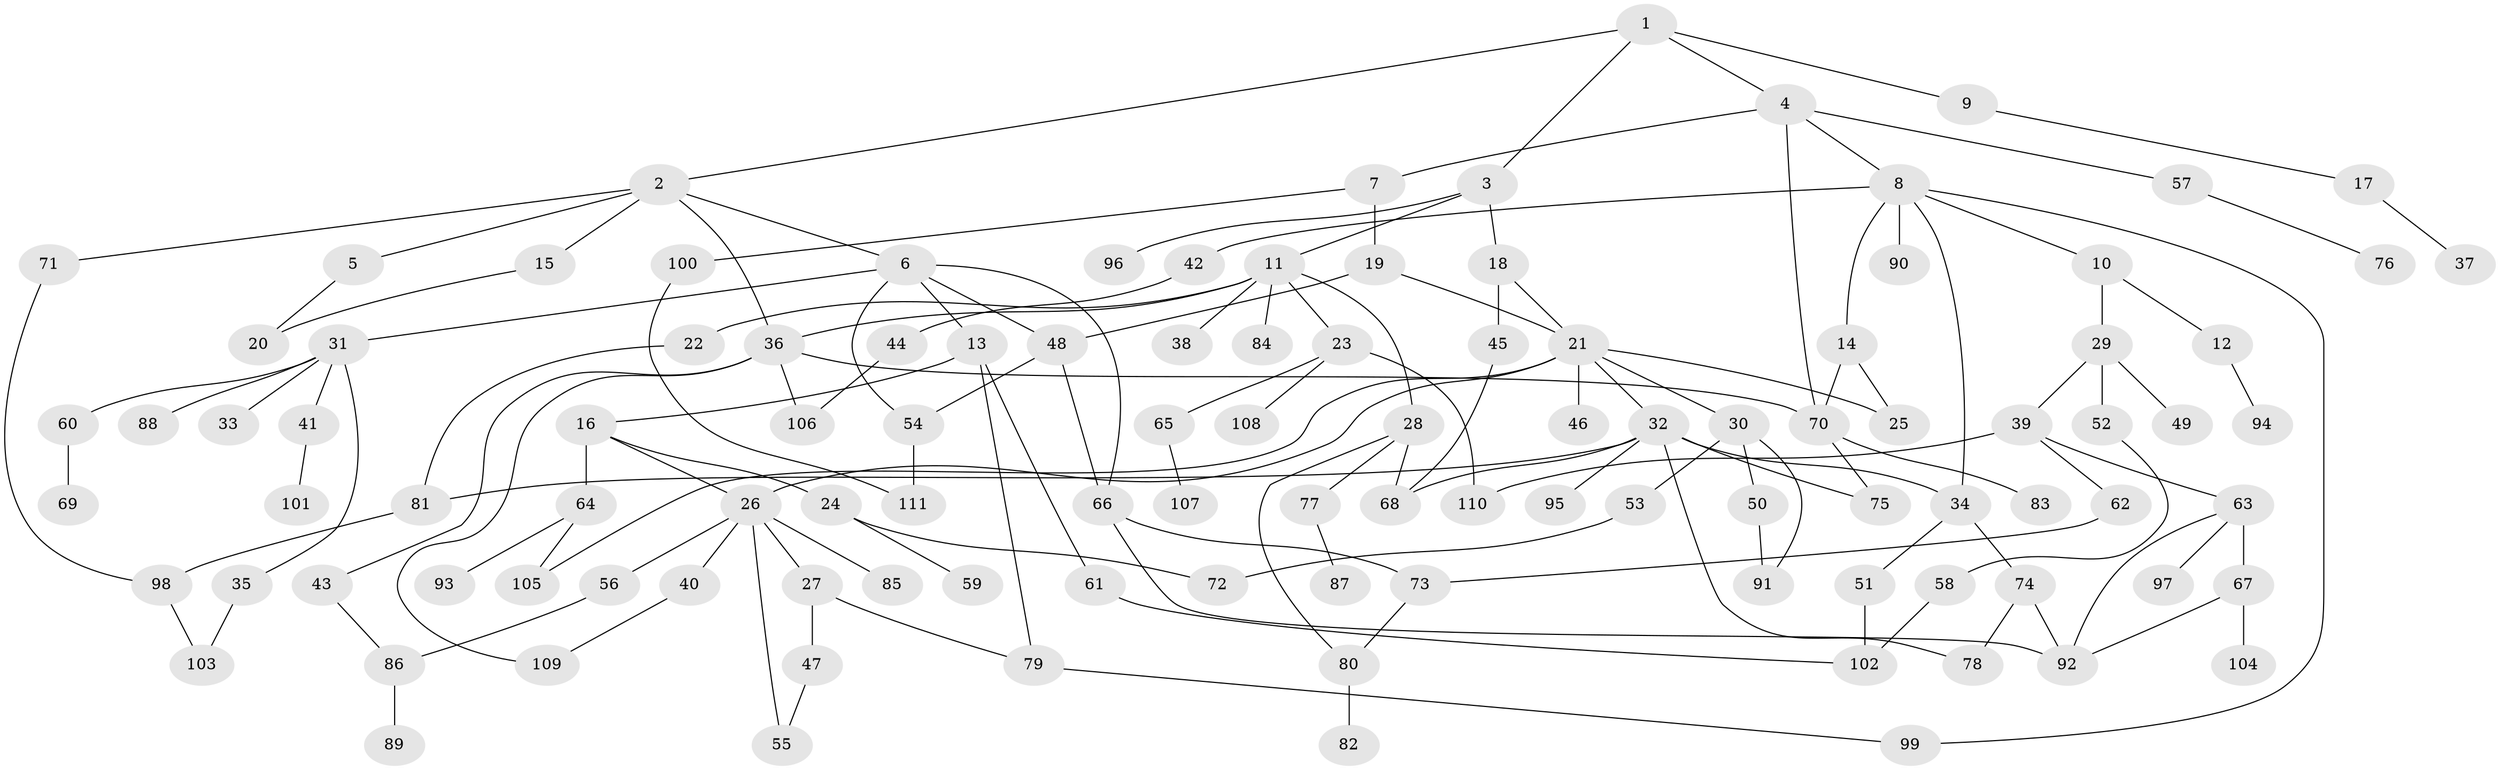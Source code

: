 // coarse degree distribution, {2: 0.32727272727272727, 1: 0.4, 5: 0.03636363636363636, 3: 0.05454545454545454, 4: 0.05454545454545454, 7: 0.03636363636363636, 9: 0.01818181818181818, 6: 0.01818181818181818, 8: 0.05454545454545454}
// Generated by graph-tools (version 1.1) at 2025/46/03/04/25 21:46:07]
// undirected, 111 vertices, 146 edges
graph export_dot {
graph [start="1"]
  node [color=gray90,style=filled];
  1;
  2;
  3;
  4;
  5;
  6;
  7;
  8;
  9;
  10;
  11;
  12;
  13;
  14;
  15;
  16;
  17;
  18;
  19;
  20;
  21;
  22;
  23;
  24;
  25;
  26;
  27;
  28;
  29;
  30;
  31;
  32;
  33;
  34;
  35;
  36;
  37;
  38;
  39;
  40;
  41;
  42;
  43;
  44;
  45;
  46;
  47;
  48;
  49;
  50;
  51;
  52;
  53;
  54;
  55;
  56;
  57;
  58;
  59;
  60;
  61;
  62;
  63;
  64;
  65;
  66;
  67;
  68;
  69;
  70;
  71;
  72;
  73;
  74;
  75;
  76;
  77;
  78;
  79;
  80;
  81;
  82;
  83;
  84;
  85;
  86;
  87;
  88;
  89;
  90;
  91;
  92;
  93;
  94;
  95;
  96;
  97;
  98;
  99;
  100;
  101;
  102;
  103;
  104;
  105;
  106;
  107;
  108;
  109;
  110;
  111;
  1 -- 2;
  1 -- 3;
  1 -- 4;
  1 -- 9;
  2 -- 5;
  2 -- 6;
  2 -- 15;
  2 -- 36;
  2 -- 71;
  3 -- 11;
  3 -- 18;
  3 -- 96;
  4 -- 7;
  4 -- 8;
  4 -- 57;
  4 -- 70;
  5 -- 20;
  6 -- 13;
  6 -- 31;
  6 -- 48;
  6 -- 54;
  6 -- 66;
  7 -- 19;
  7 -- 100;
  8 -- 10;
  8 -- 14;
  8 -- 42;
  8 -- 90;
  8 -- 99;
  8 -- 34;
  9 -- 17;
  10 -- 12;
  10 -- 29;
  11 -- 22;
  11 -- 23;
  11 -- 28;
  11 -- 38;
  11 -- 84;
  11 -- 36;
  12 -- 94;
  13 -- 16;
  13 -- 61;
  13 -- 79;
  14 -- 25;
  14 -- 70;
  15 -- 20;
  16 -- 24;
  16 -- 64;
  16 -- 26;
  17 -- 37;
  18 -- 45;
  18 -- 21;
  19 -- 21;
  19 -- 48;
  21 -- 26;
  21 -- 30;
  21 -- 32;
  21 -- 46;
  21 -- 105;
  21 -- 25;
  22 -- 81;
  23 -- 65;
  23 -- 108;
  23 -- 110;
  24 -- 59;
  24 -- 72;
  26 -- 27;
  26 -- 40;
  26 -- 56;
  26 -- 85;
  26 -- 55;
  27 -- 47;
  27 -- 79;
  28 -- 68;
  28 -- 77;
  28 -- 80;
  29 -- 39;
  29 -- 49;
  29 -- 52;
  30 -- 50;
  30 -- 53;
  30 -- 91;
  31 -- 33;
  31 -- 35;
  31 -- 41;
  31 -- 60;
  31 -- 88;
  32 -- 34;
  32 -- 78;
  32 -- 95;
  32 -- 81;
  32 -- 68;
  32 -- 75;
  34 -- 51;
  34 -- 74;
  35 -- 103;
  36 -- 43;
  36 -- 70;
  36 -- 109;
  36 -- 106;
  39 -- 62;
  39 -- 63;
  39 -- 110;
  40 -- 109;
  41 -- 101;
  42 -- 44;
  43 -- 86;
  44 -- 106;
  45 -- 68;
  47 -- 55;
  48 -- 66;
  48 -- 54;
  50 -- 91;
  51 -- 102;
  52 -- 58;
  53 -- 72;
  54 -- 111;
  56 -- 86;
  57 -- 76;
  58 -- 102;
  60 -- 69;
  61 -- 102;
  62 -- 73;
  63 -- 67;
  63 -- 97;
  63 -- 92;
  64 -- 93;
  64 -- 105;
  65 -- 107;
  66 -- 73;
  66 -- 92;
  67 -- 92;
  67 -- 104;
  70 -- 75;
  70 -- 83;
  71 -- 98;
  73 -- 80;
  74 -- 92;
  74 -- 78;
  77 -- 87;
  79 -- 99;
  80 -- 82;
  81 -- 98;
  86 -- 89;
  98 -- 103;
  100 -- 111;
}
